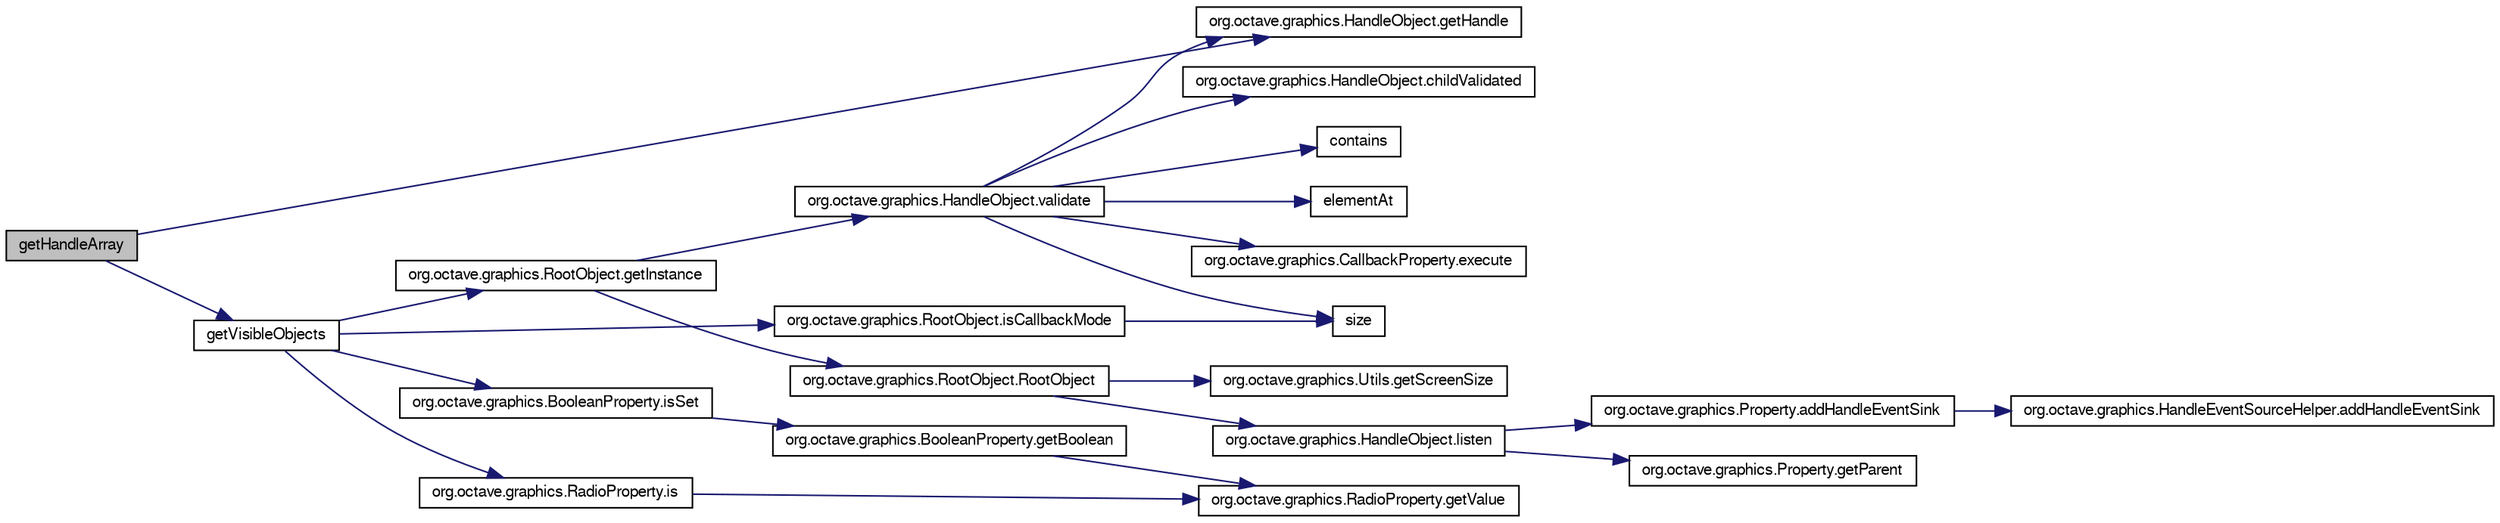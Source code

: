 digraph G
{
  edge [fontname="FreeSans",fontsize="10",labelfontname="FreeSans",labelfontsize="10"];
  node [fontname="FreeSans",fontsize="10",shape=record];
  rankdir="LR";
  Node1 [label="getHandleArray",height=0.2,width=0.4,color="black", fillcolor="grey75", style="filled" fontcolor="black"];
  Node1 -> Node2 [color="midnightblue",fontsize="10",style="solid",fontname="FreeSans"];
  Node2 [label="org.octave.graphics.HandleObject.getHandle",height=0.2,width=0.4,color="black", fillcolor="white", style="filled",URL="$classorg_1_1octave_1_1graphics_1_1_handle_object.html#a3207284cab419867fbf6a9fd174c6cf0"];
  Node1 -> Node3 [color="midnightblue",fontsize="10",style="solid",fontname="FreeSans"];
  Node3 [label="getVisibleObjects",height=0.2,width=0.4,color="black", fillcolor="white", style="filled",URL="$classorg_1_1octave_1_1graphics_1_1_handle_object_list_property.html#a7e964e8d4d9ade716cdc8fdbeb2dde0d"];
  Node3 -> Node4 [color="midnightblue",fontsize="10",style="solid",fontname="FreeSans"];
  Node4 [label="org.octave.graphics.RootObject.getInstance",height=0.2,width=0.4,color="black", fillcolor="white", style="filled",URL="$classorg_1_1octave_1_1graphics_1_1_root_object.html#a573e273349bf21ddf5ad2c23fab0282d"];
  Node4 -> Node5 [color="midnightblue",fontsize="10",style="solid",fontname="FreeSans"];
  Node5 [label="org.octave.graphics.RootObject.RootObject",height=0.2,width=0.4,color="black", fillcolor="white", style="filled",URL="$classorg_1_1octave_1_1graphics_1_1_root_object.html#a76fd4632f5dc1210c78d63dfcdab9d97"];
  Node5 -> Node6 [color="midnightblue",fontsize="10",style="solid",fontname="FreeSans"];
  Node6 [label="org.octave.graphics.Utils.getScreenSize",height=0.2,width=0.4,color="black", fillcolor="white", style="filled",URL="$classorg_1_1octave_1_1graphics_1_1_utils.html#af6b97801a588de972f87ec1a4b7ca7aa"];
  Node5 -> Node7 [color="midnightblue",fontsize="10",style="solid",fontname="FreeSans"];
  Node7 [label="org.octave.graphics.HandleObject.listen",height=0.2,width=0.4,color="black", fillcolor="white", style="filled",URL="$classorg_1_1octave_1_1graphics_1_1_handle_object.html#afeadfccbc2f3a8165f873c85c47ef024"];
  Node7 -> Node8 [color="midnightblue",fontsize="10",style="solid",fontname="FreeSans"];
  Node8 [label="org.octave.graphics.Property.addHandleEventSink",height=0.2,width=0.4,color="black", fillcolor="white", style="filled",URL="$classorg_1_1octave_1_1graphics_1_1_property.html#a252f90d7b0673a96e0ceb8e1a0d80f91"];
  Node8 -> Node9 [color="midnightblue",fontsize="10",style="solid",fontname="FreeSans"];
  Node9 [label="org.octave.graphics.HandleEventSourceHelper.addHandleEventSink",height=0.2,width=0.4,color="black", fillcolor="white", style="filled",URL="$classorg_1_1octave_1_1graphics_1_1_handle_event_source_helper.html#a252f90d7b0673a96e0ceb8e1a0d80f91"];
  Node7 -> Node10 [color="midnightblue",fontsize="10",style="solid",fontname="FreeSans"];
  Node10 [label="org.octave.graphics.Property.getParent",height=0.2,width=0.4,color="black", fillcolor="white", style="filled",URL="$classorg_1_1octave_1_1graphics_1_1_property.html#a3a86c86371259e59b09618cc300d8236"];
  Node4 -> Node11 [color="midnightblue",fontsize="10",style="solid",fontname="FreeSans"];
  Node11 [label="org.octave.graphics.HandleObject.validate",height=0.2,width=0.4,color="black", fillcolor="white", style="filled",URL="$classorg_1_1octave_1_1graphics_1_1_handle_object.html#a41d45236c37b75848f4b1667a11fb50e"];
  Node11 -> Node12 [color="midnightblue",fontsize="10",style="solid",fontname="FreeSans"];
  Node12 [label="org.octave.graphics.HandleObject.childValidated",height=0.2,width=0.4,color="black", fillcolor="white", style="filled",URL="$classorg_1_1octave_1_1graphics_1_1_handle_object.html#a8968031d1c5eaed3cc667f394cea6ba3"];
  Node11 -> Node13 [color="midnightblue",fontsize="10",style="solid",fontname="FreeSans"];
  Node13 [label="contains",height=0.2,width=0.4,color="black", fillcolor="white", style="filled",URL="$classorg_1_1octave_1_1graphics_1_1_handle_object_list_property.html#a2ea3c4bb4a9e9b4245c2f1fa349d6a9d"];
  Node11 -> Node14 [color="midnightblue",fontsize="10",style="solid",fontname="FreeSans"];
  Node14 [label="elementAt",height=0.2,width=0.4,color="black", fillcolor="white", style="filled",URL="$classorg_1_1octave_1_1graphics_1_1_handle_object_list_property.html#ad4f83b73289f32a66f2d7c611f830616"];
  Node11 -> Node15 [color="midnightblue",fontsize="10",style="solid",fontname="FreeSans"];
  Node15 [label="org.octave.graphics.CallbackProperty.execute",height=0.2,width=0.4,color="black", fillcolor="white", style="filled",URL="$classorg_1_1octave_1_1graphics_1_1_callback_property.html#a61af3e60b94ae3e748f6fbac1e794af7"];
  Node11 -> Node2 [color="midnightblue",fontsize="10",style="solid",fontname="FreeSans"];
  Node11 -> Node16 [color="midnightblue",fontsize="10",style="solid",fontname="FreeSans"];
  Node16 [label="size",height=0.2,width=0.4,color="black", fillcolor="white", style="filled",URL="$classorg_1_1octave_1_1graphics_1_1_handle_object_list_property.html#af4b57d21919c42d55af03391f91a1c08"];
  Node3 -> Node17 [color="midnightblue",fontsize="10",style="solid",fontname="FreeSans"];
  Node17 [label="org.octave.graphics.BooleanProperty.isSet",height=0.2,width=0.4,color="black", fillcolor="white", style="filled",URL="$classorg_1_1octave_1_1graphics_1_1_boolean_property.html#a0f37ee693b8c642f92730745dcd6b8dc"];
  Node17 -> Node18 [color="midnightblue",fontsize="10",style="solid",fontname="FreeSans"];
  Node18 [label="org.octave.graphics.BooleanProperty.getBoolean",height=0.2,width=0.4,color="black", fillcolor="white", style="filled",URL="$classorg_1_1octave_1_1graphics_1_1_boolean_property.html#a99fc68d1fa96ede78d81f2b038d0083b"];
  Node18 -> Node19 [color="midnightblue",fontsize="10",style="solid",fontname="FreeSans"];
  Node19 [label="org.octave.graphics.RadioProperty.getValue",height=0.2,width=0.4,color="black", fillcolor="white", style="filled",URL="$classorg_1_1octave_1_1graphics_1_1_radio_property.html#a574b29843fb09dff2bf8edd82341f051"];
  Node3 -> Node20 [color="midnightblue",fontsize="10",style="solid",fontname="FreeSans"];
  Node20 [label="org.octave.graphics.RootObject.isCallbackMode",height=0.2,width=0.4,color="black", fillcolor="white", style="filled",URL="$classorg_1_1octave_1_1graphics_1_1_root_object.html#a9aab19a36bfd5971acb664a965ba46e7"];
  Node20 -> Node16 [color="midnightblue",fontsize="10",style="solid",fontname="FreeSans"];
  Node3 -> Node21 [color="midnightblue",fontsize="10",style="solid",fontname="FreeSans"];
  Node21 [label="org.octave.graphics.RadioProperty.is",height=0.2,width=0.4,color="black", fillcolor="white", style="filled",URL="$classorg_1_1octave_1_1graphics_1_1_radio_property.html#a6b679eb3fe87358e20dc354d8f0e06b7"];
  Node21 -> Node19 [color="midnightblue",fontsize="10",style="solid",fontname="FreeSans"];
}
